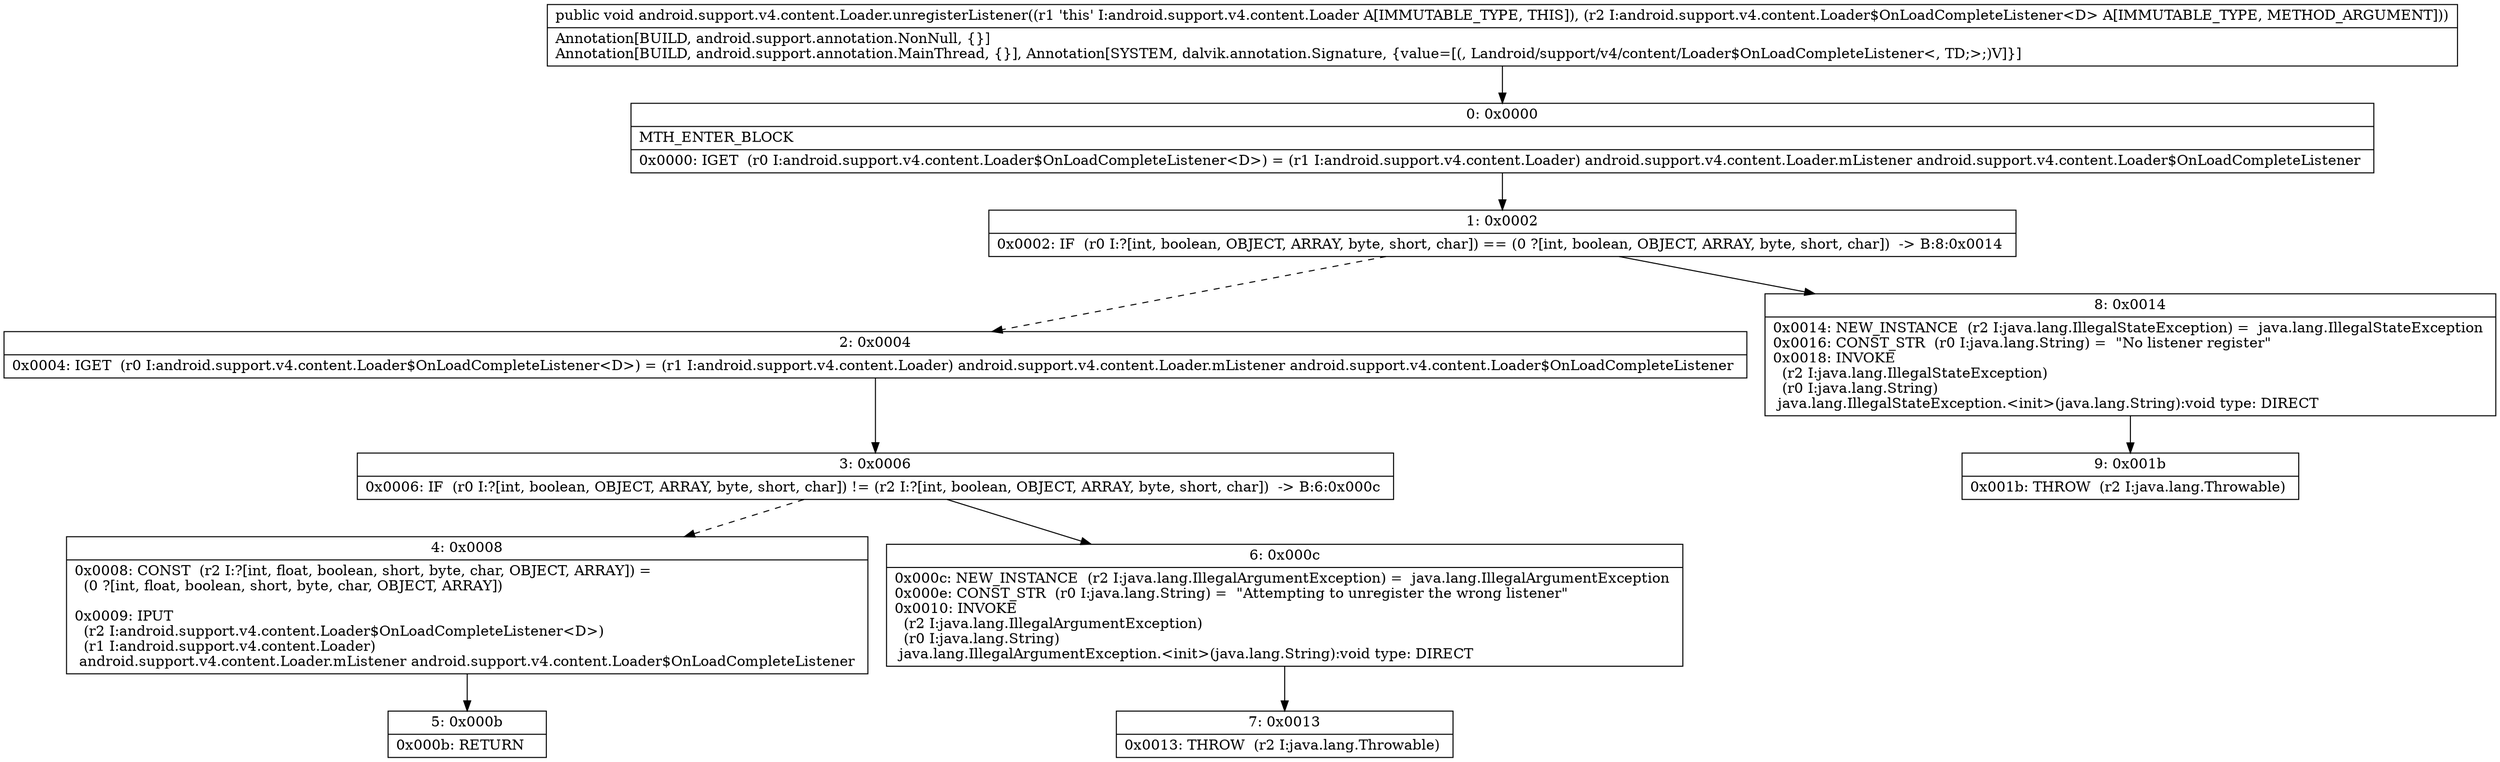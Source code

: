 digraph "CFG forandroid.support.v4.content.Loader.unregisterListener(Landroid\/support\/v4\/content\/Loader$OnLoadCompleteListener;)V" {
Node_0 [shape=record,label="{0\:\ 0x0000|MTH_ENTER_BLOCK\l|0x0000: IGET  (r0 I:android.support.v4.content.Loader$OnLoadCompleteListener\<D\>) = (r1 I:android.support.v4.content.Loader) android.support.v4.content.Loader.mListener android.support.v4.content.Loader$OnLoadCompleteListener \l}"];
Node_1 [shape=record,label="{1\:\ 0x0002|0x0002: IF  (r0 I:?[int, boolean, OBJECT, ARRAY, byte, short, char]) == (0 ?[int, boolean, OBJECT, ARRAY, byte, short, char])  \-\> B:8:0x0014 \l}"];
Node_2 [shape=record,label="{2\:\ 0x0004|0x0004: IGET  (r0 I:android.support.v4.content.Loader$OnLoadCompleteListener\<D\>) = (r1 I:android.support.v4.content.Loader) android.support.v4.content.Loader.mListener android.support.v4.content.Loader$OnLoadCompleteListener \l}"];
Node_3 [shape=record,label="{3\:\ 0x0006|0x0006: IF  (r0 I:?[int, boolean, OBJECT, ARRAY, byte, short, char]) != (r2 I:?[int, boolean, OBJECT, ARRAY, byte, short, char])  \-\> B:6:0x000c \l}"];
Node_4 [shape=record,label="{4\:\ 0x0008|0x0008: CONST  (r2 I:?[int, float, boolean, short, byte, char, OBJECT, ARRAY]) = \l  (0 ?[int, float, boolean, short, byte, char, OBJECT, ARRAY])\l \l0x0009: IPUT  \l  (r2 I:android.support.v4.content.Loader$OnLoadCompleteListener\<D\>)\l  (r1 I:android.support.v4.content.Loader)\l android.support.v4.content.Loader.mListener android.support.v4.content.Loader$OnLoadCompleteListener \l}"];
Node_5 [shape=record,label="{5\:\ 0x000b|0x000b: RETURN   \l}"];
Node_6 [shape=record,label="{6\:\ 0x000c|0x000c: NEW_INSTANCE  (r2 I:java.lang.IllegalArgumentException) =  java.lang.IllegalArgumentException \l0x000e: CONST_STR  (r0 I:java.lang.String) =  \"Attempting to unregister the wrong listener\" \l0x0010: INVOKE  \l  (r2 I:java.lang.IllegalArgumentException)\l  (r0 I:java.lang.String)\l java.lang.IllegalArgumentException.\<init\>(java.lang.String):void type: DIRECT \l}"];
Node_7 [shape=record,label="{7\:\ 0x0013|0x0013: THROW  (r2 I:java.lang.Throwable) \l}"];
Node_8 [shape=record,label="{8\:\ 0x0014|0x0014: NEW_INSTANCE  (r2 I:java.lang.IllegalStateException) =  java.lang.IllegalStateException \l0x0016: CONST_STR  (r0 I:java.lang.String) =  \"No listener register\" \l0x0018: INVOKE  \l  (r2 I:java.lang.IllegalStateException)\l  (r0 I:java.lang.String)\l java.lang.IllegalStateException.\<init\>(java.lang.String):void type: DIRECT \l}"];
Node_9 [shape=record,label="{9\:\ 0x001b|0x001b: THROW  (r2 I:java.lang.Throwable) \l}"];
MethodNode[shape=record,label="{public void android.support.v4.content.Loader.unregisterListener((r1 'this' I:android.support.v4.content.Loader A[IMMUTABLE_TYPE, THIS]), (r2 I:android.support.v4.content.Loader$OnLoadCompleteListener\<D\> A[IMMUTABLE_TYPE, METHOD_ARGUMENT]))  | Annotation[BUILD, android.support.annotation.NonNull, \{\}]\lAnnotation[BUILD, android.support.annotation.MainThread, \{\}], Annotation[SYSTEM, dalvik.annotation.Signature, \{value=[(, Landroid\/support\/v4\/content\/Loader$OnLoadCompleteListener\<, TD;\>;)V]\}]\l}"];
MethodNode -> Node_0;
Node_0 -> Node_1;
Node_1 -> Node_2[style=dashed];
Node_1 -> Node_8;
Node_2 -> Node_3;
Node_3 -> Node_4[style=dashed];
Node_3 -> Node_6;
Node_4 -> Node_5;
Node_6 -> Node_7;
Node_8 -> Node_9;
}

